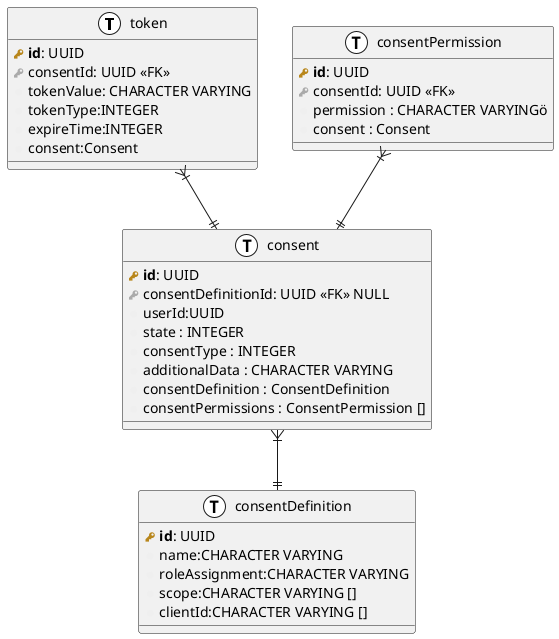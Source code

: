 @startuml
!define primary_key(x) <b><color:#b8861b><&key></color> x</b>
!define foreign_key(x) <color:#aaaaaa><&key></color> x
!define column(x) <color:#efefef><&media-record></color> x
!define table(x) entity x << (T, white) >>

table(token){
    primary_key( id ): UUID
    foreign_key( consentId ): UUID <<FK>>
    column(tokenValue): CHARACTER VARYING
    column(tokenType):INTEGER
    column(expireTime):INTEGER
    column(consent):Consent
}

table(consent){
    primary_key( id ): UUID
    foreign_key(consentDefinitionId ): UUID <<FK>> NULL
    column(userId):UUID
    column(state) : INTEGER
    column(consentType) : INTEGER
    column(additionalData) : CHARACTER VARYING
    column(consentDefinition) : ConsentDefinition
    column(consentPermissions) : ConsentPermission []
}

table(consentPermission){
    primary_key( id ): UUID
    foreign_key(consentId ): UUID <<FK>>
    column(permission) : CHARACTER VARYINGö
    column(consent) : Consent
}

consentPermission }|--|| consent

token }|--|| consent

table(consentDefinition){
    primary_key( id ): UUID
    column(name):CHARACTER VARYING
    column(roleAssignment):CHARACTER VARYING
    column(scope):CHARACTER VARYING []
    column(clientId):CHARACTER VARYING []
}

consent }|--|| consentDefinition


@enduml